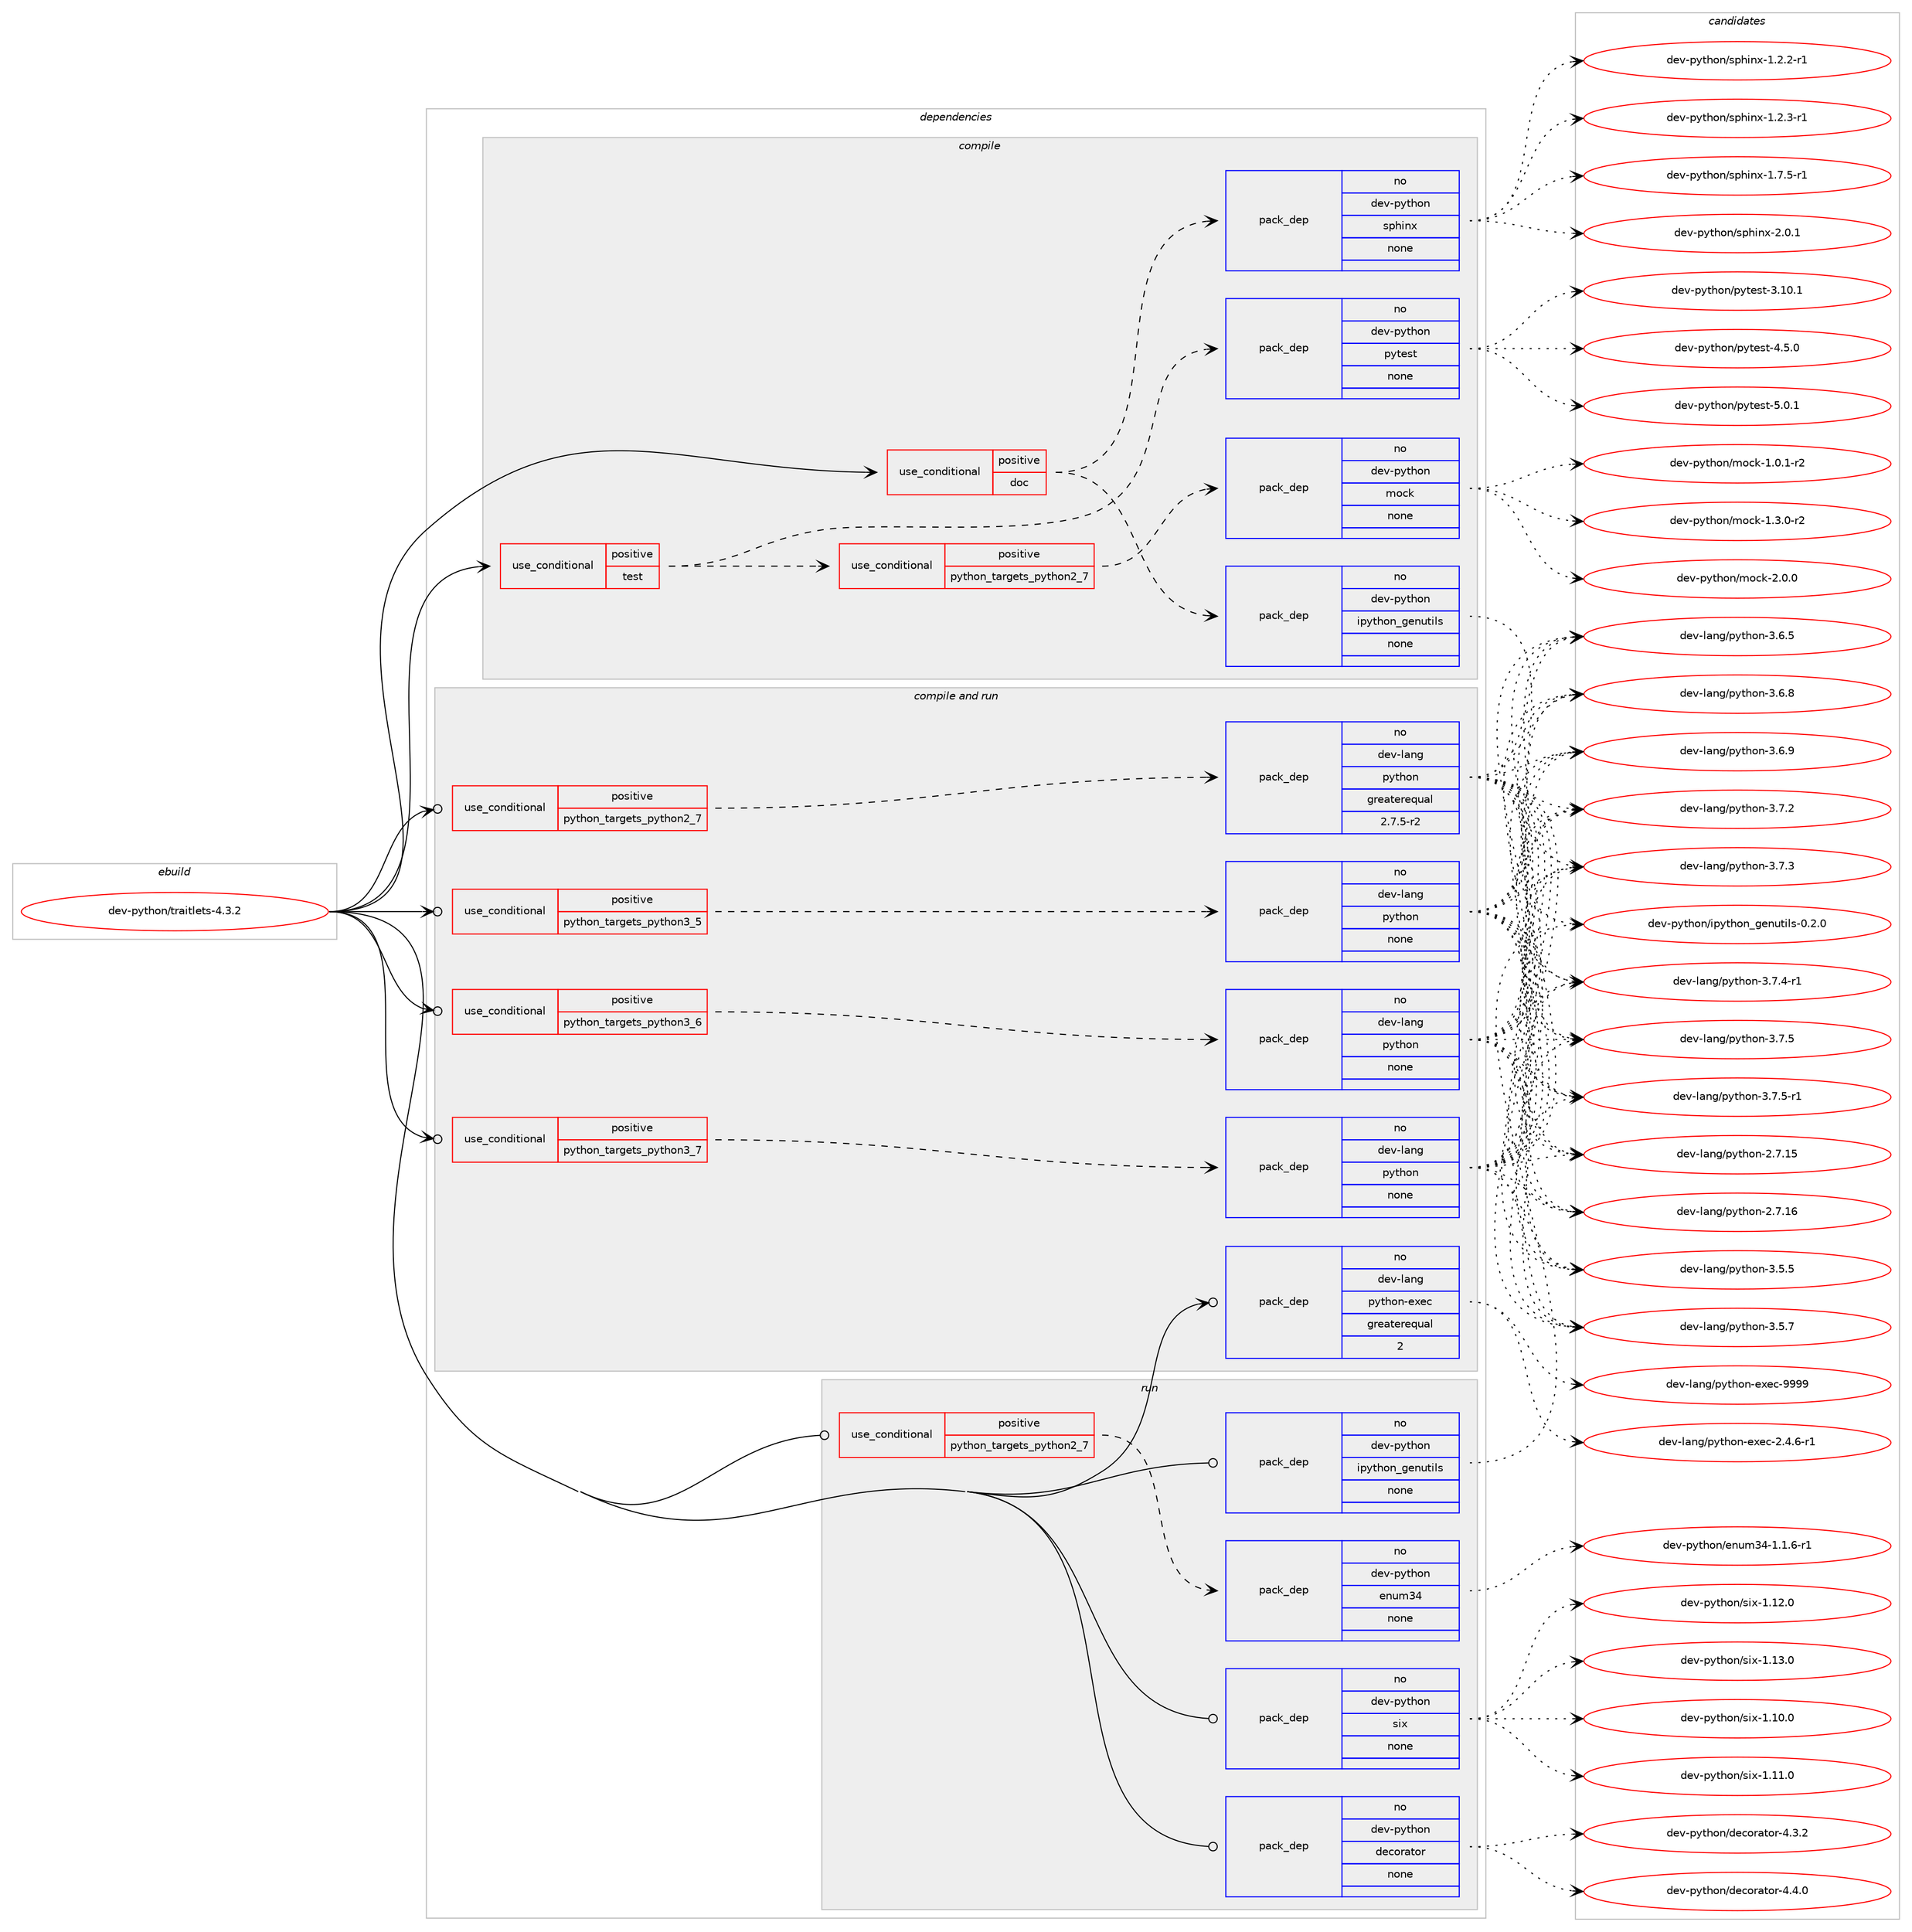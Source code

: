 digraph prolog {

# *************
# Graph options
# *************

newrank=true;
concentrate=true;
compound=true;
graph [rankdir=LR,fontname=Helvetica,fontsize=10,ranksep=1.5];#, ranksep=2.5, nodesep=0.2];
edge  [arrowhead=vee];
node  [fontname=Helvetica,fontsize=10];

# **********
# The ebuild
# **********

subgraph cluster_leftcol {
color=gray;
rank=same;
label=<<i>ebuild</i>>;
id [label="dev-python/traitlets-4.3.2", color=red, width=4, href="../dev-python/traitlets-4.3.2.svg"];
}

# ****************
# The dependencies
# ****************

subgraph cluster_midcol {
color=gray;
label=<<i>dependencies</i>>;
subgraph cluster_compile {
fillcolor="#eeeeee";
style=filled;
label=<<i>compile</i>>;
subgraph cond150611 {
dependency641158 [label=<<TABLE BORDER="0" CELLBORDER="1" CELLSPACING="0" CELLPADDING="4"><TR><TD ROWSPAN="3" CELLPADDING="10">use_conditional</TD></TR><TR><TD>positive</TD></TR><TR><TD>doc</TD></TR></TABLE>>, shape=none, color=red];
subgraph pack478665 {
dependency641159 [label=<<TABLE BORDER="0" CELLBORDER="1" CELLSPACING="0" CELLPADDING="4" WIDTH="220"><TR><TD ROWSPAN="6" CELLPADDING="30">pack_dep</TD></TR><TR><TD WIDTH="110">no</TD></TR><TR><TD>dev-python</TD></TR><TR><TD>ipython_genutils</TD></TR><TR><TD>none</TD></TR><TR><TD></TD></TR></TABLE>>, shape=none, color=blue];
}
dependency641158:e -> dependency641159:w [weight=20,style="dashed",arrowhead="vee"];
subgraph pack478666 {
dependency641160 [label=<<TABLE BORDER="0" CELLBORDER="1" CELLSPACING="0" CELLPADDING="4" WIDTH="220"><TR><TD ROWSPAN="6" CELLPADDING="30">pack_dep</TD></TR><TR><TD WIDTH="110">no</TD></TR><TR><TD>dev-python</TD></TR><TR><TD>sphinx</TD></TR><TR><TD>none</TD></TR><TR><TD></TD></TR></TABLE>>, shape=none, color=blue];
}
dependency641158:e -> dependency641160:w [weight=20,style="dashed",arrowhead="vee"];
}
id:e -> dependency641158:w [weight=20,style="solid",arrowhead="vee"];
subgraph cond150612 {
dependency641161 [label=<<TABLE BORDER="0" CELLBORDER="1" CELLSPACING="0" CELLPADDING="4"><TR><TD ROWSPAN="3" CELLPADDING="10">use_conditional</TD></TR><TR><TD>positive</TD></TR><TR><TD>test</TD></TR></TABLE>>, shape=none, color=red];
subgraph cond150613 {
dependency641162 [label=<<TABLE BORDER="0" CELLBORDER="1" CELLSPACING="0" CELLPADDING="4"><TR><TD ROWSPAN="3" CELLPADDING="10">use_conditional</TD></TR><TR><TD>positive</TD></TR><TR><TD>python_targets_python2_7</TD></TR></TABLE>>, shape=none, color=red];
subgraph pack478667 {
dependency641163 [label=<<TABLE BORDER="0" CELLBORDER="1" CELLSPACING="0" CELLPADDING="4" WIDTH="220"><TR><TD ROWSPAN="6" CELLPADDING="30">pack_dep</TD></TR><TR><TD WIDTH="110">no</TD></TR><TR><TD>dev-python</TD></TR><TR><TD>mock</TD></TR><TR><TD>none</TD></TR><TR><TD></TD></TR></TABLE>>, shape=none, color=blue];
}
dependency641162:e -> dependency641163:w [weight=20,style="dashed",arrowhead="vee"];
}
dependency641161:e -> dependency641162:w [weight=20,style="dashed",arrowhead="vee"];
subgraph pack478668 {
dependency641164 [label=<<TABLE BORDER="0" CELLBORDER="1" CELLSPACING="0" CELLPADDING="4" WIDTH="220"><TR><TD ROWSPAN="6" CELLPADDING="30">pack_dep</TD></TR><TR><TD WIDTH="110">no</TD></TR><TR><TD>dev-python</TD></TR><TR><TD>pytest</TD></TR><TR><TD>none</TD></TR><TR><TD></TD></TR></TABLE>>, shape=none, color=blue];
}
dependency641161:e -> dependency641164:w [weight=20,style="dashed",arrowhead="vee"];
}
id:e -> dependency641161:w [weight=20,style="solid",arrowhead="vee"];
}
subgraph cluster_compileandrun {
fillcolor="#eeeeee";
style=filled;
label=<<i>compile and run</i>>;
subgraph cond150614 {
dependency641165 [label=<<TABLE BORDER="0" CELLBORDER="1" CELLSPACING="0" CELLPADDING="4"><TR><TD ROWSPAN="3" CELLPADDING="10">use_conditional</TD></TR><TR><TD>positive</TD></TR><TR><TD>python_targets_python2_7</TD></TR></TABLE>>, shape=none, color=red];
subgraph pack478669 {
dependency641166 [label=<<TABLE BORDER="0" CELLBORDER="1" CELLSPACING="0" CELLPADDING="4" WIDTH="220"><TR><TD ROWSPAN="6" CELLPADDING="30">pack_dep</TD></TR><TR><TD WIDTH="110">no</TD></TR><TR><TD>dev-lang</TD></TR><TR><TD>python</TD></TR><TR><TD>greaterequal</TD></TR><TR><TD>2.7.5-r2</TD></TR></TABLE>>, shape=none, color=blue];
}
dependency641165:e -> dependency641166:w [weight=20,style="dashed",arrowhead="vee"];
}
id:e -> dependency641165:w [weight=20,style="solid",arrowhead="odotvee"];
subgraph cond150615 {
dependency641167 [label=<<TABLE BORDER="0" CELLBORDER="1" CELLSPACING="0" CELLPADDING="4"><TR><TD ROWSPAN="3" CELLPADDING="10">use_conditional</TD></TR><TR><TD>positive</TD></TR><TR><TD>python_targets_python3_5</TD></TR></TABLE>>, shape=none, color=red];
subgraph pack478670 {
dependency641168 [label=<<TABLE BORDER="0" CELLBORDER="1" CELLSPACING="0" CELLPADDING="4" WIDTH="220"><TR><TD ROWSPAN="6" CELLPADDING="30">pack_dep</TD></TR><TR><TD WIDTH="110">no</TD></TR><TR><TD>dev-lang</TD></TR><TR><TD>python</TD></TR><TR><TD>none</TD></TR><TR><TD></TD></TR></TABLE>>, shape=none, color=blue];
}
dependency641167:e -> dependency641168:w [weight=20,style="dashed",arrowhead="vee"];
}
id:e -> dependency641167:w [weight=20,style="solid",arrowhead="odotvee"];
subgraph cond150616 {
dependency641169 [label=<<TABLE BORDER="0" CELLBORDER="1" CELLSPACING="0" CELLPADDING="4"><TR><TD ROWSPAN="3" CELLPADDING="10">use_conditional</TD></TR><TR><TD>positive</TD></TR><TR><TD>python_targets_python3_6</TD></TR></TABLE>>, shape=none, color=red];
subgraph pack478671 {
dependency641170 [label=<<TABLE BORDER="0" CELLBORDER="1" CELLSPACING="0" CELLPADDING="4" WIDTH="220"><TR><TD ROWSPAN="6" CELLPADDING="30">pack_dep</TD></TR><TR><TD WIDTH="110">no</TD></TR><TR><TD>dev-lang</TD></TR><TR><TD>python</TD></TR><TR><TD>none</TD></TR><TR><TD></TD></TR></TABLE>>, shape=none, color=blue];
}
dependency641169:e -> dependency641170:w [weight=20,style="dashed",arrowhead="vee"];
}
id:e -> dependency641169:w [weight=20,style="solid",arrowhead="odotvee"];
subgraph cond150617 {
dependency641171 [label=<<TABLE BORDER="0" CELLBORDER="1" CELLSPACING="0" CELLPADDING="4"><TR><TD ROWSPAN="3" CELLPADDING="10">use_conditional</TD></TR><TR><TD>positive</TD></TR><TR><TD>python_targets_python3_7</TD></TR></TABLE>>, shape=none, color=red];
subgraph pack478672 {
dependency641172 [label=<<TABLE BORDER="0" CELLBORDER="1" CELLSPACING="0" CELLPADDING="4" WIDTH="220"><TR><TD ROWSPAN="6" CELLPADDING="30">pack_dep</TD></TR><TR><TD WIDTH="110">no</TD></TR><TR><TD>dev-lang</TD></TR><TR><TD>python</TD></TR><TR><TD>none</TD></TR><TR><TD></TD></TR></TABLE>>, shape=none, color=blue];
}
dependency641171:e -> dependency641172:w [weight=20,style="dashed",arrowhead="vee"];
}
id:e -> dependency641171:w [weight=20,style="solid",arrowhead="odotvee"];
subgraph pack478673 {
dependency641173 [label=<<TABLE BORDER="0" CELLBORDER="1" CELLSPACING="0" CELLPADDING="4" WIDTH="220"><TR><TD ROWSPAN="6" CELLPADDING="30">pack_dep</TD></TR><TR><TD WIDTH="110">no</TD></TR><TR><TD>dev-lang</TD></TR><TR><TD>python-exec</TD></TR><TR><TD>greaterequal</TD></TR><TR><TD>2</TD></TR></TABLE>>, shape=none, color=blue];
}
id:e -> dependency641173:w [weight=20,style="solid",arrowhead="odotvee"];
}
subgraph cluster_run {
fillcolor="#eeeeee";
style=filled;
label=<<i>run</i>>;
subgraph cond150618 {
dependency641174 [label=<<TABLE BORDER="0" CELLBORDER="1" CELLSPACING="0" CELLPADDING="4"><TR><TD ROWSPAN="3" CELLPADDING="10">use_conditional</TD></TR><TR><TD>positive</TD></TR><TR><TD>python_targets_python2_7</TD></TR></TABLE>>, shape=none, color=red];
subgraph pack478674 {
dependency641175 [label=<<TABLE BORDER="0" CELLBORDER="1" CELLSPACING="0" CELLPADDING="4" WIDTH="220"><TR><TD ROWSPAN="6" CELLPADDING="30">pack_dep</TD></TR><TR><TD WIDTH="110">no</TD></TR><TR><TD>dev-python</TD></TR><TR><TD>enum34</TD></TR><TR><TD>none</TD></TR><TR><TD></TD></TR></TABLE>>, shape=none, color=blue];
}
dependency641174:e -> dependency641175:w [weight=20,style="dashed",arrowhead="vee"];
}
id:e -> dependency641174:w [weight=20,style="solid",arrowhead="odot"];
subgraph pack478675 {
dependency641176 [label=<<TABLE BORDER="0" CELLBORDER="1" CELLSPACING="0" CELLPADDING="4" WIDTH="220"><TR><TD ROWSPAN="6" CELLPADDING="30">pack_dep</TD></TR><TR><TD WIDTH="110">no</TD></TR><TR><TD>dev-python</TD></TR><TR><TD>decorator</TD></TR><TR><TD>none</TD></TR><TR><TD></TD></TR></TABLE>>, shape=none, color=blue];
}
id:e -> dependency641176:w [weight=20,style="solid",arrowhead="odot"];
subgraph pack478676 {
dependency641177 [label=<<TABLE BORDER="0" CELLBORDER="1" CELLSPACING="0" CELLPADDING="4" WIDTH="220"><TR><TD ROWSPAN="6" CELLPADDING="30">pack_dep</TD></TR><TR><TD WIDTH="110">no</TD></TR><TR><TD>dev-python</TD></TR><TR><TD>ipython_genutils</TD></TR><TR><TD>none</TD></TR><TR><TD></TD></TR></TABLE>>, shape=none, color=blue];
}
id:e -> dependency641177:w [weight=20,style="solid",arrowhead="odot"];
subgraph pack478677 {
dependency641178 [label=<<TABLE BORDER="0" CELLBORDER="1" CELLSPACING="0" CELLPADDING="4" WIDTH="220"><TR><TD ROWSPAN="6" CELLPADDING="30">pack_dep</TD></TR><TR><TD WIDTH="110">no</TD></TR><TR><TD>dev-python</TD></TR><TR><TD>six</TD></TR><TR><TD>none</TD></TR><TR><TD></TD></TR></TABLE>>, shape=none, color=blue];
}
id:e -> dependency641178:w [weight=20,style="solid",arrowhead="odot"];
}
}

# **************
# The candidates
# **************

subgraph cluster_choices {
rank=same;
color=gray;
label=<<i>candidates</i>>;

subgraph choice478665 {
color=black;
nodesep=1;
choice100101118451121211161041111104710511212111610411111095103101110117116105108115454846504648 [label="dev-python/ipython_genutils-0.2.0", color=red, width=4,href="../dev-python/ipython_genutils-0.2.0.svg"];
dependency641159:e -> choice100101118451121211161041111104710511212111610411111095103101110117116105108115454846504648:w [style=dotted,weight="100"];
}
subgraph choice478666 {
color=black;
nodesep=1;
choice10010111845112121116104111110471151121041051101204549465046504511449 [label="dev-python/sphinx-1.2.2-r1", color=red, width=4,href="../dev-python/sphinx-1.2.2-r1.svg"];
choice10010111845112121116104111110471151121041051101204549465046514511449 [label="dev-python/sphinx-1.2.3-r1", color=red, width=4,href="../dev-python/sphinx-1.2.3-r1.svg"];
choice10010111845112121116104111110471151121041051101204549465546534511449 [label="dev-python/sphinx-1.7.5-r1", color=red, width=4,href="../dev-python/sphinx-1.7.5-r1.svg"];
choice1001011184511212111610411111047115112104105110120455046484649 [label="dev-python/sphinx-2.0.1", color=red, width=4,href="../dev-python/sphinx-2.0.1.svg"];
dependency641160:e -> choice10010111845112121116104111110471151121041051101204549465046504511449:w [style=dotted,weight="100"];
dependency641160:e -> choice10010111845112121116104111110471151121041051101204549465046514511449:w [style=dotted,weight="100"];
dependency641160:e -> choice10010111845112121116104111110471151121041051101204549465546534511449:w [style=dotted,weight="100"];
dependency641160:e -> choice1001011184511212111610411111047115112104105110120455046484649:w [style=dotted,weight="100"];
}
subgraph choice478667 {
color=black;
nodesep=1;
choice1001011184511212111610411111047109111991074549464846494511450 [label="dev-python/mock-1.0.1-r2", color=red, width=4,href="../dev-python/mock-1.0.1-r2.svg"];
choice1001011184511212111610411111047109111991074549465146484511450 [label="dev-python/mock-1.3.0-r2", color=red, width=4,href="../dev-python/mock-1.3.0-r2.svg"];
choice100101118451121211161041111104710911199107455046484648 [label="dev-python/mock-2.0.0", color=red, width=4,href="../dev-python/mock-2.0.0.svg"];
dependency641163:e -> choice1001011184511212111610411111047109111991074549464846494511450:w [style=dotted,weight="100"];
dependency641163:e -> choice1001011184511212111610411111047109111991074549465146484511450:w [style=dotted,weight="100"];
dependency641163:e -> choice100101118451121211161041111104710911199107455046484648:w [style=dotted,weight="100"];
}
subgraph choice478668 {
color=black;
nodesep=1;
choice100101118451121211161041111104711212111610111511645514649484649 [label="dev-python/pytest-3.10.1", color=red, width=4,href="../dev-python/pytest-3.10.1.svg"];
choice1001011184511212111610411111047112121116101115116455246534648 [label="dev-python/pytest-4.5.0", color=red, width=4,href="../dev-python/pytest-4.5.0.svg"];
choice1001011184511212111610411111047112121116101115116455346484649 [label="dev-python/pytest-5.0.1", color=red, width=4,href="../dev-python/pytest-5.0.1.svg"];
dependency641164:e -> choice100101118451121211161041111104711212111610111511645514649484649:w [style=dotted,weight="100"];
dependency641164:e -> choice1001011184511212111610411111047112121116101115116455246534648:w [style=dotted,weight="100"];
dependency641164:e -> choice1001011184511212111610411111047112121116101115116455346484649:w [style=dotted,weight="100"];
}
subgraph choice478669 {
color=black;
nodesep=1;
choice10010111845108971101034711212111610411111045504655464953 [label="dev-lang/python-2.7.15", color=red, width=4,href="../dev-lang/python-2.7.15.svg"];
choice10010111845108971101034711212111610411111045504655464954 [label="dev-lang/python-2.7.16", color=red, width=4,href="../dev-lang/python-2.7.16.svg"];
choice100101118451089711010347112121116104111110455146534653 [label="dev-lang/python-3.5.5", color=red, width=4,href="../dev-lang/python-3.5.5.svg"];
choice100101118451089711010347112121116104111110455146534655 [label="dev-lang/python-3.5.7", color=red, width=4,href="../dev-lang/python-3.5.7.svg"];
choice100101118451089711010347112121116104111110455146544653 [label="dev-lang/python-3.6.5", color=red, width=4,href="../dev-lang/python-3.6.5.svg"];
choice100101118451089711010347112121116104111110455146544656 [label="dev-lang/python-3.6.8", color=red, width=4,href="../dev-lang/python-3.6.8.svg"];
choice100101118451089711010347112121116104111110455146544657 [label="dev-lang/python-3.6.9", color=red, width=4,href="../dev-lang/python-3.6.9.svg"];
choice100101118451089711010347112121116104111110455146554650 [label="dev-lang/python-3.7.2", color=red, width=4,href="../dev-lang/python-3.7.2.svg"];
choice100101118451089711010347112121116104111110455146554651 [label="dev-lang/python-3.7.3", color=red, width=4,href="../dev-lang/python-3.7.3.svg"];
choice1001011184510897110103471121211161041111104551465546524511449 [label="dev-lang/python-3.7.4-r1", color=red, width=4,href="../dev-lang/python-3.7.4-r1.svg"];
choice100101118451089711010347112121116104111110455146554653 [label="dev-lang/python-3.7.5", color=red, width=4,href="../dev-lang/python-3.7.5.svg"];
choice1001011184510897110103471121211161041111104551465546534511449 [label="dev-lang/python-3.7.5-r1", color=red, width=4,href="../dev-lang/python-3.7.5-r1.svg"];
dependency641166:e -> choice10010111845108971101034711212111610411111045504655464953:w [style=dotted,weight="100"];
dependency641166:e -> choice10010111845108971101034711212111610411111045504655464954:w [style=dotted,weight="100"];
dependency641166:e -> choice100101118451089711010347112121116104111110455146534653:w [style=dotted,weight="100"];
dependency641166:e -> choice100101118451089711010347112121116104111110455146534655:w [style=dotted,weight="100"];
dependency641166:e -> choice100101118451089711010347112121116104111110455146544653:w [style=dotted,weight="100"];
dependency641166:e -> choice100101118451089711010347112121116104111110455146544656:w [style=dotted,weight="100"];
dependency641166:e -> choice100101118451089711010347112121116104111110455146544657:w [style=dotted,weight="100"];
dependency641166:e -> choice100101118451089711010347112121116104111110455146554650:w [style=dotted,weight="100"];
dependency641166:e -> choice100101118451089711010347112121116104111110455146554651:w [style=dotted,weight="100"];
dependency641166:e -> choice1001011184510897110103471121211161041111104551465546524511449:w [style=dotted,weight="100"];
dependency641166:e -> choice100101118451089711010347112121116104111110455146554653:w [style=dotted,weight="100"];
dependency641166:e -> choice1001011184510897110103471121211161041111104551465546534511449:w [style=dotted,weight="100"];
}
subgraph choice478670 {
color=black;
nodesep=1;
choice10010111845108971101034711212111610411111045504655464953 [label="dev-lang/python-2.7.15", color=red, width=4,href="../dev-lang/python-2.7.15.svg"];
choice10010111845108971101034711212111610411111045504655464954 [label="dev-lang/python-2.7.16", color=red, width=4,href="../dev-lang/python-2.7.16.svg"];
choice100101118451089711010347112121116104111110455146534653 [label="dev-lang/python-3.5.5", color=red, width=4,href="../dev-lang/python-3.5.5.svg"];
choice100101118451089711010347112121116104111110455146534655 [label="dev-lang/python-3.5.7", color=red, width=4,href="../dev-lang/python-3.5.7.svg"];
choice100101118451089711010347112121116104111110455146544653 [label="dev-lang/python-3.6.5", color=red, width=4,href="../dev-lang/python-3.6.5.svg"];
choice100101118451089711010347112121116104111110455146544656 [label="dev-lang/python-3.6.8", color=red, width=4,href="../dev-lang/python-3.6.8.svg"];
choice100101118451089711010347112121116104111110455146544657 [label="dev-lang/python-3.6.9", color=red, width=4,href="../dev-lang/python-3.6.9.svg"];
choice100101118451089711010347112121116104111110455146554650 [label="dev-lang/python-3.7.2", color=red, width=4,href="../dev-lang/python-3.7.2.svg"];
choice100101118451089711010347112121116104111110455146554651 [label="dev-lang/python-3.7.3", color=red, width=4,href="../dev-lang/python-3.7.3.svg"];
choice1001011184510897110103471121211161041111104551465546524511449 [label="dev-lang/python-3.7.4-r1", color=red, width=4,href="../dev-lang/python-3.7.4-r1.svg"];
choice100101118451089711010347112121116104111110455146554653 [label="dev-lang/python-3.7.5", color=red, width=4,href="../dev-lang/python-3.7.5.svg"];
choice1001011184510897110103471121211161041111104551465546534511449 [label="dev-lang/python-3.7.5-r1", color=red, width=4,href="../dev-lang/python-3.7.5-r1.svg"];
dependency641168:e -> choice10010111845108971101034711212111610411111045504655464953:w [style=dotted,weight="100"];
dependency641168:e -> choice10010111845108971101034711212111610411111045504655464954:w [style=dotted,weight="100"];
dependency641168:e -> choice100101118451089711010347112121116104111110455146534653:w [style=dotted,weight="100"];
dependency641168:e -> choice100101118451089711010347112121116104111110455146534655:w [style=dotted,weight="100"];
dependency641168:e -> choice100101118451089711010347112121116104111110455146544653:w [style=dotted,weight="100"];
dependency641168:e -> choice100101118451089711010347112121116104111110455146544656:w [style=dotted,weight="100"];
dependency641168:e -> choice100101118451089711010347112121116104111110455146544657:w [style=dotted,weight="100"];
dependency641168:e -> choice100101118451089711010347112121116104111110455146554650:w [style=dotted,weight="100"];
dependency641168:e -> choice100101118451089711010347112121116104111110455146554651:w [style=dotted,weight="100"];
dependency641168:e -> choice1001011184510897110103471121211161041111104551465546524511449:w [style=dotted,weight="100"];
dependency641168:e -> choice100101118451089711010347112121116104111110455146554653:w [style=dotted,weight="100"];
dependency641168:e -> choice1001011184510897110103471121211161041111104551465546534511449:w [style=dotted,weight="100"];
}
subgraph choice478671 {
color=black;
nodesep=1;
choice10010111845108971101034711212111610411111045504655464953 [label="dev-lang/python-2.7.15", color=red, width=4,href="../dev-lang/python-2.7.15.svg"];
choice10010111845108971101034711212111610411111045504655464954 [label="dev-lang/python-2.7.16", color=red, width=4,href="../dev-lang/python-2.7.16.svg"];
choice100101118451089711010347112121116104111110455146534653 [label="dev-lang/python-3.5.5", color=red, width=4,href="../dev-lang/python-3.5.5.svg"];
choice100101118451089711010347112121116104111110455146534655 [label="dev-lang/python-3.5.7", color=red, width=4,href="../dev-lang/python-3.5.7.svg"];
choice100101118451089711010347112121116104111110455146544653 [label="dev-lang/python-3.6.5", color=red, width=4,href="../dev-lang/python-3.6.5.svg"];
choice100101118451089711010347112121116104111110455146544656 [label="dev-lang/python-3.6.8", color=red, width=4,href="../dev-lang/python-3.6.8.svg"];
choice100101118451089711010347112121116104111110455146544657 [label="dev-lang/python-3.6.9", color=red, width=4,href="../dev-lang/python-3.6.9.svg"];
choice100101118451089711010347112121116104111110455146554650 [label="dev-lang/python-3.7.2", color=red, width=4,href="../dev-lang/python-3.7.2.svg"];
choice100101118451089711010347112121116104111110455146554651 [label="dev-lang/python-3.7.3", color=red, width=4,href="../dev-lang/python-3.7.3.svg"];
choice1001011184510897110103471121211161041111104551465546524511449 [label="dev-lang/python-3.7.4-r1", color=red, width=4,href="../dev-lang/python-3.7.4-r1.svg"];
choice100101118451089711010347112121116104111110455146554653 [label="dev-lang/python-3.7.5", color=red, width=4,href="../dev-lang/python-3.7.5.svg"];
choice1001011184510897110103471121211161041111104551465546534511449 [label="dev-lang/python-3.7.5-r1", color=red, width=4,href="../dev-lang/python-3.7.5-r1.svg"];
dependency641170:e -> choice10010111845108971101034711212111610411111045504655464953:w [style=dotted,weight="100"];
dependency641170:e -> choice10010111845108971101034711212111610411111045504655464954:w [style=dotted,weight="100"];
dependency641170:e -> choice100101118451089711010347112121116104111110455146534653:w [style=dotted,weight="100"];
dependency641170:e -> choice100101118451089711010347112121116104111110455146534655:w [style=dotted,weight="100"];
dependency641170:e -> choice100101118451089711010347112121116104111110455146544653:w [style=dotted,weight="100"];
dependency641170:e -> choice100101118451089711010347112121116104111110455146544656:w [style=dotted,weight="100"];
dependency641170:e -> choice100101118451089711010347112121116104111110455146544657:w [style=dotted,weight="100"];
dependency641170:e -> choice100101118451089711010347112121116104111110455146554650:w [style=dotted,weight="100"];
dependency641170:e -> choice100101118451089711010347112121116104111110455146554651:w [style=dotted,weight="100"];
dependency641170:e -> choice1001011184510897110103471121211161041111104551465546524511449:w [style=dotted,weight="100"];
dependency641170:e -> choice100101118451089711010347112121116104111110455146554653:w [style=dotted,weight="100"];
dependency641170:e -> choice1001011184510897110103471121211161041111104551465546534511449:w [style=dotted,weight="100"];
}
subgraph choice478672 {
color=black;
nodesep=1;
choice10010111845108971101034711212111610411111045504655464953 [label="dev-lang/python-2.7.15", color=red, width=4,href="../dev-lang/python-2.7.15.svg"];
choice10010111845108971101034711212111610411111045504655464954 [label="dev-lang/python-2.7.16", color=red, width=4,href="../dev-lang/python-2.7.16.svg"];
choice100101118451089711010347112121116104111110455146534653 [label="dev-lang/python-3.5.5", color=red, width=4,href="../dev-lang/python-3.5.5.svg"];
choice100101118451089711010347112121116104111110455146534655 [label="dev-lang/python-3.5.7", color=red, width=4,href="../dev-lang/python-3.5.7.svg"];
choice100101118451089711010347112121116104111110455146544653 [label="dev-lang/python-3.6.5", color=red, width=4,href="../dev-lang/python-3.6.5.svg"];
choice100101118451089711010347112121116104111110455146544656 [label="dev-lang/python-3.6.8", color=red, width=4,href="../dev-lang/python-3.6.8.svg"];
choice100101118451089711010347112121116104111110455146544657 [label="dev-lang/python-3.6.9", color=red, width=4,href="../dev-lang/python-3.6.9.svg"];
choice100101118451089711010347112121116104111110455146554650 [label="dev-lang/python-3.7.2", color=red, width=4,href="../dev-lang/python-3.7.2.svg"];
choice100101118451089711010347112121116104111110455146554651 [label="dev-lang/python-3.7.3", color=red, width=4,href="../dev-lang/python-3.7.3.svg"];
choice1001011184510897110103471121211161041111104551465546524511449 [label="dev-lang/python-3.7.4-r1", color=red, width=4,href="../dev-lang/python-3.7.4-r1.svg"];
choice100101118451089711010347112121116104111110455146554653 [label="dev-lang/python-3.7.5", color=red, width=4,href="../dev-lang/python-3.7.5.svg"];
choice1001011184510897110103471121211161041111104551465546534511449 [label="dev-lang/python-3.7.5-r1", color=red, width=4,href="../dev-lang/python-3.7.5-r1.svg"];
dependency641172:e -> choice10010111845108971101034711212111610411111045504655464953:w [style=dotted,weight="100"];
dependency641172:e -> choice10010111845108971101034711212111610411111045504655464954:w [style=dotted,weight="100"];
dependency641172:e -> choice100101118451089711010347112121116104111110455146534653:w [style=dotted,weight="100"];
dependency641172:e -> choice100101118451089711010347112121116104111110455146534655:w [style=dotted,weight="100"];
dependency641172:e -> choice100101118451089711010347112121116104111110455146544653:w [style=dotted,weight="100"];
dependency641172:e -> choice100101118451089711010347112121116104111110455146544656:w [style=dotted,weight="100"];
dependency641172:e -> choice100101118451089711010347112121116104111110455146544657:w [style=dotted,weight="100"];
dependency641172:e -> choice100101118451089711010347112121116104111110455146554650:w [style=dotted,weight="100"];
dependency641172:e -> choice100101118451089711010347112121116104111110455146554651:w [style=dotted,weight="100"];
dependency641172:e -> choice1001011184510897110103471121211161041111104551465546524511449:w [style=dotted,weight="100"];
dependency641172:e -> choice100101118451089711010347112121116104111110455146554653:w [style=dotted,weight="100"];
dependency641172:e -> choice1001011184510897110103471121211161041111104551465546534511449:w [style=dotted,weight="100"];
}
subgraph choice478673 {
color=black;
nodesep=1;
choice10010111845108971101034711212111610411111045101120101994550465246544511449 [label="dev-lang/python-exec-2.4.6-r1", color=red, width=4,href="../dev-lang/python-exec-2.4.6-r1.svg"];
choice10010111845108971101034711212111610411111045101120101994557575757 [label="dev-lang/python-exec-9999", color=red, width=4,href="../dev-lang/python-exec-9999.svg"];
dependency641173:e -> choice10010111845108971101034711212111610411111045101120101994550465246544511449:w [style=dotted,weight="100"];
dependency641173:e -> choice10010111845108971101034711212111610411111045101120101994557575757:w [style=dotted,weight="100"];
}
subgraph choice478674 {
color=black;
nodesep=1;
choice100101118451121211161041111104710111011710951524549464946544511449 [label="dev-python/enum34-1.1.6-r1", color=red, width=4,href="../dev-python/enum34-1.1.6-r1.svg"];
dependency641175:e -> choice100101118451121211161041111104710111011710951524549464946544511449:w [style=dotted,weight="100"];
}
subgraph choice478675 {
color=black;
nodesep=1;
choice10010111845112121116104111110471001019911111497116111114455246514650 [label="dev-python/decorator-4.3.2", color=red, width=4,href="../dev-python/decorator-4.3.2.svg"];
choice10010111845112121116104111110471001019911111497116111114455246524648 [label="dev-python/decorator-4.4.0", color=red, width=4,href="../dev-python/decorator-4.4.0.svg"];
dependency641176:e -> choice10010111845112121116104111110471001019911111497116111114455246514650:w [style=dotted,weight="100"];
dependency641176:e -> choice10010111845112121116104111110471001019911111497116111114455246524648:w [style=dotted,weight="100"];
}
subgraph choice478676 {
color=black;
nodesep=1;
choice100101118451121211161041111104710511212111610411111095103101110117116105108115454846504648 [label="dev-python/ipython_genutils-0.2.0", color=red, width=4,href="../dev-python/ipython_genutils-0.2.0.svg"];
dependency641177:e -> choice100101118451121211161041111104710511212111610411111095103101110117116105108115454846504648:w [style=dotted,weight="100"];
}
subgraph choice478677 {
color=black;
nodesep=1;
choice100101118451121211161041111104711510512045494649484648 [label="dev-python/six-1.10.0", color=red, width=4,href="../dev-python/six-1.10.0.svg"];
choice100101118451121211161041111104711510512045494649494648 [label="dev-python/six-1.11.0", color=red, width=4,href="../dev-python/six-1.11.0.svg"];
choice100101118451121211161041111104711510512045494649504648 [label="dev-python/six-1.12.0", color=red, width=4,href="../dev-python/six-1.12.0.svg"];
choice100101118451121211161041111104711510512045494649514648 [label="dev-python/six-1.13.0", color=red, width=4,href="../dev-python/six-1.13.0.svg"];
dependency641178:e -> choice100101118451121211161041111104711510512045494649484648:w [style=dotted,weight="100"];
dependency641178:e -> choice100101118451121211161041111104711510512045494649494648:w [style=dotted,weight="100"];
dependency641178:e -> choice100101118451121211161041111104711510512045494649504648:w [style=dotted,weight="100"];
dependency641178:e -> choice100101118451121211161041111104711510512045494649514648:w [style=dotted,weight="100"];
}
}

}
